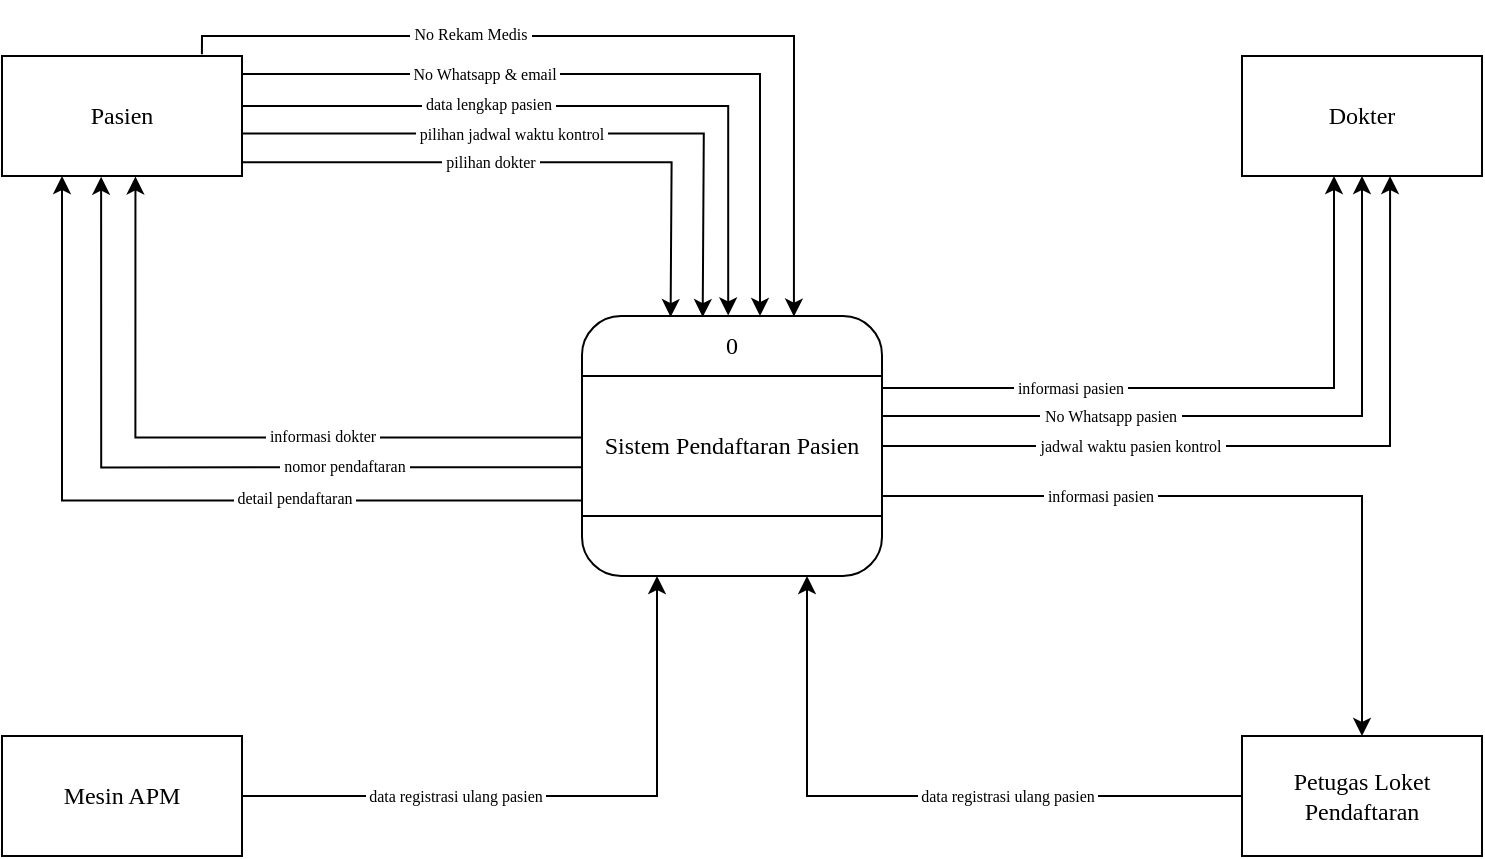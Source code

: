 <mxfile version="23.0.1" type="device">
  <diagram name="Page-1" id="MhpDu6ej5fcILZQjBw5Y">
    <mxGraphModel dx="1195" dy="645" grid="1" gridSize="10" guides="1" tooltips="1" connect="1" arrows="1" fold="1" page="1" pageScale="1" pageWidth="850" pageHeight="1100" math="0" shadow="0">
      <root>
        <mxCell id="0" />
        <mxCell id="1" parent="0" />
        <mxCell id="KCjI0iNDDCobueO4zZmC-9" style="edgeStyle=orthogonalEdgeStyle;rounded=0;orthogonalLoop=1;jettySize=auto;html=1;entryX=0.5;entryY=1;entryDx=0;entryDy=0;fontFamily=Poppins;fontSource=https%3A%2F%2Ffonts.googleapis.com%2Fcss%3Ffamily%3DPoppins;" edge="1" parent="1" source="KCjI0iNDDCobueO4zZmC-1" target="KCjI0iNDDCobueO4zZmC-5">
          <mxGeometry relative="1" as="geometry">
            <Array as="points">
              <mxPoint x="760" y="280" />
            </Array>
          </mxGeometry>
        </mxCell>
        <mxCell id="KCjI0iNDDCobueO4zZmC-1" value="" style="rounded=1;whiteSpace=wrap;html=1;fontFamily=Poppins;fontSource=https%3A%2F%2Ffonts.googleapis.com%2Fcss%3Ffamily%3DPoppins;" vertex="1" parent="1">
          <mxGeometry x="370" y="230" width="150" height="130" as="geometry" />
        </mxCell>
        <mxCell id="KCjI0iNDDCobueO4zZmC-7" style="edgeStyle=orthogonalEdgeStyle;rounded=0;orthogonalLoop=1;jettySize=auto;html=1;fontFamily=Poppins;fontSource=https%3A%2F%2Ffonts.googleapis.com%2Fcss%3Ffamily%3DPoppins;exitX=1;exitY=0.645;exitDx=0;exitDy=0;entryX=0.209;entryY=0.004;entryDx=0;entryDy=0;entryPerimeter=0;exitPerimeter=0;" edge="1" parent="1" source="KCjI0iNDDCobueO4zZmC-2">
          <mxGeometry relative="1" as="geometry">
            <mxPoint x="229" y="139" as="sourcePoint" />
            <mxPoint x="430.35" y="230.52" as="targetPoint" />
          </mxGeometry>
        </mxCell>
        <mxCell id="KCjI0iNDDCobueO4zZmC-2" value="Pasien" style="rounded=0;whiteSpace=wrap;html=1;fontFamily=Poppins;fontSource=https%3A%2F%2Ffonts.googleapis.com%2Fcss%3Ffamily%3DPoppins;" vertex="1" parent="1">
          <mxGeometry x="80" y="100" width="120" height="60" as="geometry" />
        </mxCell>
        <mxCell id="KCjI0iNDDCobueO4zZmC-14" style="edgeStyle=orthogonalEdgeStyle;rounded=0;orthogonalLoop=1;jettySize=auto;html=1;entryX=0.75;entryY=1;entryDx=0;entryDy=0;fontFamily=Poppins;fontSource=https%3A%2F%2Ffonts.googleapis.com%2Fcss%3Ffamily%3DPoppins;" edge="1" parent="1" source="KCjI0iNDDCobueO4zZmC-3" target="KCjI0iNDDCobueO4zZmC-1">
          <mxGeometry relative="1" as="geometry" />
        </mxCell>
        <mxCell id="KCjI0iNDDCobueO4zZmC-3" value="Petugas Loket Pendaftaran" style="rounded=0;whiteSpace=wrap;html=1;fontFamily=Poppins;fontSource=https%3A%2F%2Ffonts.googleapis.com%2Fcss%3Ffamily%3DPoppins;" vertex="1" parent="1">
          <mxGeometry x="700" y="440" width="120" height="60" as="geometry" />
        </mxCell>
        <mxCell id="KCjI0iNDDCobueO4zZmC-13" style="edgeStyle=orthogonalEdgeStyle;rounded=0;orthogonalLoop=1;jettySize=auto;html=1;entryX=0.25;entryY=1;entryDx=0;entryDy=0;fontFamily=Poppins;fontSource=https%3A%2F%2Ffonts.googleapis.com%2Fcss%3Ffamily%3DPoppins;" edge="1" parent="1" source="KCjI0iNDDCobueO4zZmC-4" target="KCjI0iNDDCobueO4zZmC-1">
          <mxGeometry relative="1" as="geometry" />
        </mxCell>
        <mxCell id="KCjI0iNDDCobueO4zZmC-4" value="Mesin APM" style="rounded=0;whiteSpace=wrap;html=1;fontFamily=Poppins;fontSource=https%3A%2F%2Ffonts.googleapis.com%2Fcss%3Ffamily%3DPoppins;" vertex="1" parent="1">
          <mxGeometry x="80" y="440" width="120" height="60" as="geometry" />
        </mxCell>
        <mxCell id="KCjI0iNDDCobueO4zZmC-5" value="Dokter" style="rounded=0;whiteSpace=wrap;html=1;fontFamily=Poppins;fontSource=https%3A%2F%2Ffonts.googleapis.com%2Fcss%3Ffamily%3DPoppins;" vertex="1" parent="1">
          <mxGeometry x="700" y="100" width="120" height="60" as="geometry" />
        </mxCell>
        <mxCell id="KCjI0iNDDCobueO4zZmC-10" style="edgeStyle=orthogonalEdgeStyle;rounded=0;orthogonalLoop=1;jettySize=auto;html=1;entryX=0.5;entryY=0;entryDx=0;entryDy=0;fontFamily=Poppins;fontSource=https%3A%2F%2Ffonts.googleapis.com%2Fcss%3Ffamily%3DPoppins;" edge="1" parent="1" target="KCjI0iNDDCobueO4zZmC-3">
          <mxGeometry relative="1" as="geometry">
            <mxPoint x="520" y="320" as="sourcePoint" />
            <mxPoint x="750" y="200" as="targetPoint" />
            <Array as="points">
              <mxPoint x="760" y="320" />
            </Array>
          </mxGeometry>
        </mxCell>
        <mxCell id="KCjI0iNDDCobueO4zZmC-21" value="Sistem Pendaftaran Pasien" style="rounded=0;whiteSpace=wrap;html=1;fontFamily=Poppins;fontSource=https%3A%2F%2Ffonts.googleapis.com%2Fcss%3Ffamily%3DPoppins;" vertex="1" parent="1">
          <mxGeometry x="370" y="260" width="150" height="70" as="geometry" />
        </mxCell>
        <mxCell id="KCjI0iNDDCobueO4zZmC-22" value="0" style="text;html=1;strokeColor=none;fillColor=none;align=center;verticalAlign=middle;whiteSpace=wrap;rounded=0;fontFamily=Poppins;fontSource=https%3A%2F%2Ffonts.googleapis.com%2Fcss%3Ffamily%3DPoppins;" vertex="1" parent="1">
          <mxGeometry x="415" y="230" width="60" height="30" as="geometry" />
        </mxCell>
        <mxCell id="KCjI0iNDDCobueO4zZmC-29" style="edgeStyle=orthogonalEdgeStyle;rounded=0;orthogonalLoop=1;jettySize=auto;html=1;fontFamily=Poppins;fontSource=https%3A%2F%2Ffonts.googleapis.com%2Fcss%3Ffamily%3DPoppins;entryX=0.294;entryY=-0.002;entryDx=0;entryDy=0;entryPerimeter=0;exitX=1;exitY=0.399;exitDx=0;exitDy=0;exitPerimeter=0;" edge="1" parent="1" source="KCjI0iNDDCobueO4zZmC-2">
          <mxGeometry relative="1" as="geometry">
            <mxPoint x="229" y="125" as="sourcePoint" />
            <mxPoint x="443.1" y="229.74" as="targetPoint" />
            <Array as="points">
              <mxPoint x="200" y="125" />
              <mxPoint x="443" y="125" />
            </Array>
          </mxGeometry>
        </mxCell>
        <mxCell id="KCjI0iNDDCobueO4zZmC-30" style="edgeStyle=orthogonalEdgeStyle;rounded=0;orthogonalLoop=1;jettySize=auto;html=1;fontFamily=Poppins;fontSource=https%3A%2F%2Ffonts.googleapis.com%2Fcss%3Ffamily%3DPoppins;entryX=0.25;entryY=0;entryDx=0;entryDy=0;exitX=1;exitY=0.18;exitDx=0;exitDy=0;exitPerimeter=0;" edge="1" parent="1" source="KCjI0iNDDCobueO4zZmC-2">
          <mxGeometry relative="1" as="geometry">
            <mxPoint x="228.28" y="109.42" as="sourcePoint" />
            <mxPoint x="459.0" y="230" as="targetPoint" />
            <Array as="points">
              <mxPoint x="200" y="109" />
              <mxPoint x="459" y="109" />
            </Array>
          </mxGeometry>
        </mxCell>
        <mxCell id="KCjI0iNDDCobueO4zZmC-31" style="edgeStyle=orthogonalEdgeStyle;rounded=0;orthogonalLoop=1;jettySize=auto;html=1;fontFamily=Poppins;fontSource=https%3A%2F%2Ffonts.googleapis.com%2Fcss%3Ffamily%3DPoppins;exitX=1.001;exitY=0.885;exitDx=0;exitDy=0;entryX=0.102;entryY=0.004;entryDx=0;entryDy=0;entryPerimeter=0;exitPerimeter=0;" edge="1" parent="1" source="KCjI0iNDDCobueO4zZmC-2">
          <mxGeometry relative="1" as="geometry">
            <mxPoint x="229" y="153.26" as="sourcePoint" />
            <mxPoint x="414.3" y="230.52" as="targetPoint" />
          </mxGeometry>
        </mxCell>
        <mxCell id="KCjI0iNDDCobueO4zZmC-32" value="&lt;font style=&quot;font-size: 8px;&quot;&gt;&amp;nbsp;pilihan dokter&amp;nbsp; &lt;/font&gt;" style="text;html=1;align=center;verticalAlign=middle;whiteSpace=wrap;rounded=0;fontFamily=Poppins;fontSource=https%3A%2F%2Ffonts.googleapis.com%2Fcss%3Ffamily%3DPoppins;fontSize=8;labelBackgroundColor=default;spacing=10;" vertex="1" parent="1">
          <mxGeometry x="259" y="136" width="131" height="34" as="geometry" />
        </mxCell>
        <mxCell id="KCjI0iNDDCobueO4zZmC-34" value="&lt;font style=&quot;font-size: 8px;&quot;&gt;&amp;nbsp;pilihan jadwal waktu kontrol&amp;nbsp; &lt;/font&gt;" style="text;html=1;align=center;verticalAlign=middle;whiteSpace=wrap;rounded=0;fontFamily=Poppins;fontSource=https%3A%2F%2Ffonts.googleapis.com%2Fcss%3Ffamily%3DPoppins;fontSize=8;labelBackgroundColor=default;spacing=10;" vertex="1" parent="1">
          <mxGeometry x="261" y="122" width="148" height="34" as="geometry" />
        </mxCell>
        <mxCell id="KCjI0iNDDCobueO4zZmC-37" value="&lt;font style=&quot;font-size: 8px;&quot;&gt;&amp;nbsp;data lengkap pasien&amp;nbsp; &lt;/font&gt;" style="text;html=1;align=center;verticalAlign=middle;whiteSpace=wrap;rounded=0;fontFamily=Poppins;fontSource=https%3A%2F%2Ffonts.googleapis.com%2Fcss%3Ffamily%3DPoppins;fontSize=8;labelBackgroundColor=default;spacing=10;" vertex="1" parent="1">
          <mxGeometry x="258" y="107" width="131" height="34" as="geometry" />
        </mxCell>
        <mxCell id="KCjI0iNDDCobueO4zZmC-38" value="&lt;font style=&quot;font-size: 8px;&quot;&gt;&amp;nbsp;No Whatsapp &lt;/font&gt;&amp;amp; email&amp;nbsp; " style="text;html=1;align=center;verticalAlign=middle;whiteSpace=wrap;rounded=0;fontFamily=Poppins;fontSource=https%3A%2F%2Ffonts.googleapis.com%2Fcss%3Ffamily%3DPoppins;fontSize=8;labelBackgroundColor=default;spacing=10;" vertex="1" parent="1">
          <mxGeometry x="256" y="92" width="131" height="34" as="geometry" />
        </mxCell>
        <mxCell id="KCjI0iNDDCobueO4zZmC-39" style="edgeStyle=orthogonalEdgeStyle;rounded=0;orthogonalLoop=1;jettySize=auto;html=1;fontFamily=Poppins;fontSource=https%3A%2F%2Ffonts.googleapis.com%2Fcss%3Ffamily%3DPoppins;entryX=0.566;entryY=0.01;entryDx=0;entryDy=0;exitX=0.833;exitY=-0.015;exitDx=0;exitDy=0;entryPerimeter=0;exitPerimeter=0;" edge="1" parent="1" source="KCjI0iNDDCobueO4zZmC-2">
          <mxGeometry relative="1" as="geometry">
            <mxPoint x="205.87" y="100.1" as="sourcePoint" />
            <mxPoint x="475.96" y="230.3" as="targetPoint" />
            <Array as="points">
              <mxPoint x="180" y="90" />
              <mxPoint x="476" y="90" />
            </Array>
          </mxGeometry>
        </mxCell>
        <mxCell id="KCjI0iNDDCobueO4zZmC-40" value="&amp;nbsp;No Rekam Medis&amp;nbsp; " style="text;html=1;align=center;verticalAlign=middle;whiteSpace=wrap;rounded=0;fontFamily=Poppins;fontSource=https%3A%2F%2Ffonts.googleapis.com%2Fcss%3Ffamily%3DPoppins;fontSize=8;labelBackgroundColor=default;spacing=10;" vertex="1" parent="1">
          <mxGeometry x="249" y="72" width="131" height="34" as="geometry" />
        </mxCell>
        <mxCell id="KCjI0iNDDCobueO4zZmC-48" value="" style="edgeStyle=orthogonalEdgeStyle;rounded=0;orthogonalLoop=1;jettySize=auto;html=1;fontFamily=Poppins;fontSource=https%3A%2F%2Ffonts.googleapis.com%2Fcss%3Ffamily%3DPoppins;exitX=0.413;exitY=1.006;exitDx=0;exitDy=0;exitPerimeter=0;startArrow=classic;startFill=1;endArrow=none;endFill=0;entryX=0.003;entryY=0.395;entryDx=0;entryDy=0;entryPerimeter=0;" edge="1" parent="1" source="KCjI0iNDDCobueO4zZmC-2">
          <mxGeometry relative="1" as="geometry">
            <mxPoint x="130.28" y="178.12" as="sourcePoint" />
            <mxPoint x="370.45" y="305.65" as="targetPoint" />
            <Array as="points">
              <mxPoint x="130" y="306" />
            </Array>
          </mxGeometry>
        </mxCell>
        <mxCell id="KCjI0iNDDCobueO4zZmC-50" value="&amp;nbsp;nomor pendaftaran&amp;nbsp; " style="text;html=1;align=center;verticalAlign=middle;whiteSpace=wrap;rounded=0;fontFamily=Poppins;fontSource=https%3A%2F%2Ffonts.googleapis.com%2Fcss%3Ffamily%3DPoppins;fontSize=8;labelBackgroundColor=default;spacing=10;" vertex="1" parent="1">
          <mxGeometry x="185.5" y="288" width="131" height="34" as="geometry" />
        </mxCell>
        <mxCell id="KCjI0iNDDCobueO4zZmC-53" value="" style="edgeStyle=orthogonalEdgeStyle;rounded=0;orthogonalLoop=1;jettySize=auto;html=1;fontFamily=Poppins;fontSource=https%3A%2F%2Ffonts.googleapis.com%2Fcss%3Ffamily%3DPoppins;exitX=0.25;exitY=1;exitDx=0;exitDy=0;startArrow=classic;startFill=1;endArrow=none;endFill=0;entryX=0.002;entryY=0.632;entryDx=0;entryDy=0;entryPerimeter=0;" edge="1" parent="1" source="KCjI0iNDDCobueO4zZmC-2">
          <mxGeometry relative="1" as="geometry">
            <mxPoint x="110" y="178" as="sourcePoint" />
            <mxPoint x="370.3" y="322.24" as="targetPoint" />
            <Array as="points">
              <mxPoint x="110" y="322" />
            </Array>
          </mxGeometry>
        </mxCell>
        <mxCell id="KCjI0iNDDCobueO4zZmC-54" value="&amp;nbsp;detail pendaftaran&amp;nbsp; " style="text;html=1;align=center;verticalAlign=middle;whiteSpace=wrap;rounded=0;fontFamily=Poppins;fontSource=https%3A%2F%2Ffonts.googleapis.com%2Fcss%3Ffamily%3DPoppins;fontSize=8;labelBackgroundColor=default;spacing=10;" vertex="1" parent="1">
          <mxGeometry x="166.5" y="304" width="119" height="34" as="geometry" />
        </mxCell>
        <mxCell id="KCjI0iNDDCobueO4zZmC-57" value="&amp;nbsp;data registrasi ulang pasien&amp;nbsp; " style="text;html=1;align=center;verticalAlign=middle;whiteSpace=wrap;rounded=0;fontFamily=Poppins;fontSource=https%3A%2F%2Ffonts.googleapis.com%2Fcss%3Ffamily%3DPoppins;fontSize=8;labelBackgroundColor=default;spacing=10;" vertex="1" parent="1">
          <mxGeometry x="234" y="453" width="146" height="34" as="geometry" />
        </mxCell>
        <mxCell id="KCjI0iNDDCobueO4zZmC-60" value="" style="edgeStyle=orthogonalEdgeStyle;rounded=0;orthogonalLoop=1;jettySize=auto;html=1;fontFamily=Poppins;fontSource=https%3A%2F%2Ffonts.googleapis.com%2Fcss%3Ffamily%3DPoppins;exitX=0.556;exitY=1.004;exitDx=0;exitDy=0;startArrow=classic;startFill=1;endArrow=none;endFill=0;entryX=-0.002;entryY=0.44;entryDx=0;entryDy=0;entryPerimeter=0;exitPerimeter=0;" edge="1" parent="1" source="KCjI0iNDDCobueO4zZmC-2" target="KCjI0iNDDCobueO4zZmC-21">
          <mxGeometry relative="1" as="geometry">
            <mxPoint x="147" y="159" as="sourcePoint" />
            <mxPoint x="377.0" y="290.65" as="targetPoint" />
            <Array as="points">
              <mxPoint x="147" y="291" />
            </Array>
          </mxGeometry>
        </mxCell>
        <mxCell id="KCjI0iNDDCobueO4zZmC-61" value="&amp;nbsp;informasi dokter&amp;nbsp; " style="text;html=1;align=center;verticalAlign=middle;whiteSpace=wrap;rounded=0;fontFamily=Poppins;fontSource=https%3A%2F%2Ffonts.googleapis.com%2Fcss%3Ffamily%3DPoppins;fontSize=8;labelBackgroundColor=default;spacing=10;" vertex="1" parent="1">
          <mxGeometry x="174.5" y="273" width="131" height="34" as="geometry" />
        </mxCell>
        <mxCell id="KCjI0iNDDCobueO4zZmC-63" value="&amp;nbsp;informasi pasien&amp;nbsp; " style="text;html=1;align=center;verticalAlign=middle;whiteSpace=wrap;rounded=0;fontFamily=Poppins;fontSource=https%3A%2F%2Ffonts.googleapis.com%2Fcss%3Ffamily%3DPoppins;fontSize=8;labelBackgroundColor=default;spacing=10;" vertex="1" parent="1">
          <mxGeometry x="570" y="303" width="119" height="34" as="geometry" />
        </mxCell>
        <mxCell id="KCjI0iNDDCobueO4zZmC-65" value="&amp;nbsp;data registrasi ulang pasien&amp;nbsp; " style="text;html=1;align=center;verticalAlign=middle;whiteSpace=wrap;rounded=0;fontFamily=Poppins;fontSource=https%3A%2F%2Ffonts.googleapis.com%2Fcss%3Ffamily%3DPoppins;fontSize=8;labelBackgroundColor=default;spacing=10;" vertex="1" parent="1">
          <mxGeometry x="510" y="453" width="146" height="34" as="geometry" />
        </mxCell>
        <mxCell id="KCjI0iNDDCobueO4zZmC-66" style="edgeStyle=orthogonalEdgeStyle;rounded=0;orthogonalLoop=1;jettySize=auto;html=1;fontFamily=Poppins;fontSource=https%3A%2F%2Ffonts.googleapis.com%2Fcss%3Ffamily%3DPoppins;entryX=0.617;entryY=1.001;entryDx=0;entryDy=0;exitX=1;exitY=0.5;exitDx=0;exitDy=0;entryPerimeter=0;" edge="1" parent="1" source="KCjI0iNDDCobueO4zZmC-21" target="KCjI0iNDDCobueO4zZmC-5">
          <mxGeometry relative="1" as="geometry">
            <mxPoint x="589" y="219.5" as="sourcePoint" />
            <mxPoint x="820" y="340.5" as="targetPoint" />
            <Array as="points">
              <mxPoint x="774" y="295" />
            </Array>
          </mxGeometry>
        </mxCell>
        <mxCell id="KCjI0iNDDCobueO4zZmC-67" value="&lt;font style=&quot;font-size: 8px;&quot;&gt;&amp;nbsp;jadwal waktu pasien kontrol&amp;nbsp; &lt;/font&gt;" style="text;html=1;align=center;verticalAlign=middle;whiteSpace=wrap;rounded=0;fontFamily=Poppins;fontSource=https%3A%2F%2Ffonts.googleapis.com%2Fcss%3Ffamily%3DPoppins;fontSize=8;labelBackgroundColor=default;spacing=10;" vertex="1" parent="1">
          <mxGeometry x="570" y="278" width="149" height="34" as="geometry" />
        </mxCell>
        <mxCell id="KCjI0iNDDCobueO4zZmC-68" value="&lt;font style=&quot;font-size: 8px;&quot;&gt;&amp;nbsp;No Whatsapp pasien&amp;nbsp; &lt;br&gt;&lt;/font&gt;" style="text;html=1;align=center;verticalAlign=middle;whiteSpace=wrap;rounded=0;fontFamily=Poppins;fontSource=https%3A%2F%2Ffonts.googleapis.com%2Fcss%3Ffamily%3DPoppins;fontSize=8;labelBackgroundColor=default;spacing=10;" vertex="1" parent="1">
          <mxGeometry x="569" y="263" width="131" height="34" as="geometry" />
        </mxCell>
        <mxCell id="KCjI0iNDDCobueO4zZmC-70" style="edgeStyle=orthogonalEdgeStyle;rounded=0;orthogonalLoop=1;jettySize=auto;html=1;fontFamily=Poppins;fontSource=https%3A%2F%2Ffonts.googleapis.com%2Fcss%3Ffamily%3DPoppins;exitX=1.003;exitY=0.086;exitDx=0;exitDy=0;exitPerimeter=0;" edge="1" parent="1" source="KCjI0iNDDCobueO4zZmC-21">
          <mxGeometry relative="1" as="geometry">
            <mxPoint x="526" y="266" as="sourcePoint" />
            <mxPoint x="746" y="160" as="targetPoint" />
            <Array as="points">
              <mxPoint x="746" y="266" />
            </Array>
          </mxGeometry>
        </mxCell>
        <mxCell id="KCjI0iNDDCobueO4zZmC-71" value="&lt;font style=&quot;font-size: 8px;&quot;&gt;&amp;nbsp;informasi pasien&amp;nbsp; &lt;br&gt;&lt;/font&gt;" style="text;html=1;align=center;verticalAlign=middle;whiteSpace=wrap;rounded=0;fontFamily=Poppins;fontSource=https%3A%2F%2Ffonts.googleapis.com%2Fcss%3Ffamily%3DPoppins;fontSize=8;labelBackgroundColor=default;spacing=10;" vertex="1" parent="1">
          <mxGeometry x="549" y="249" width="131" height="34" as="geometry" />
        </mxCell>
      </root>
    </mxGraphModel>
  </diagram>
</mxfile>

